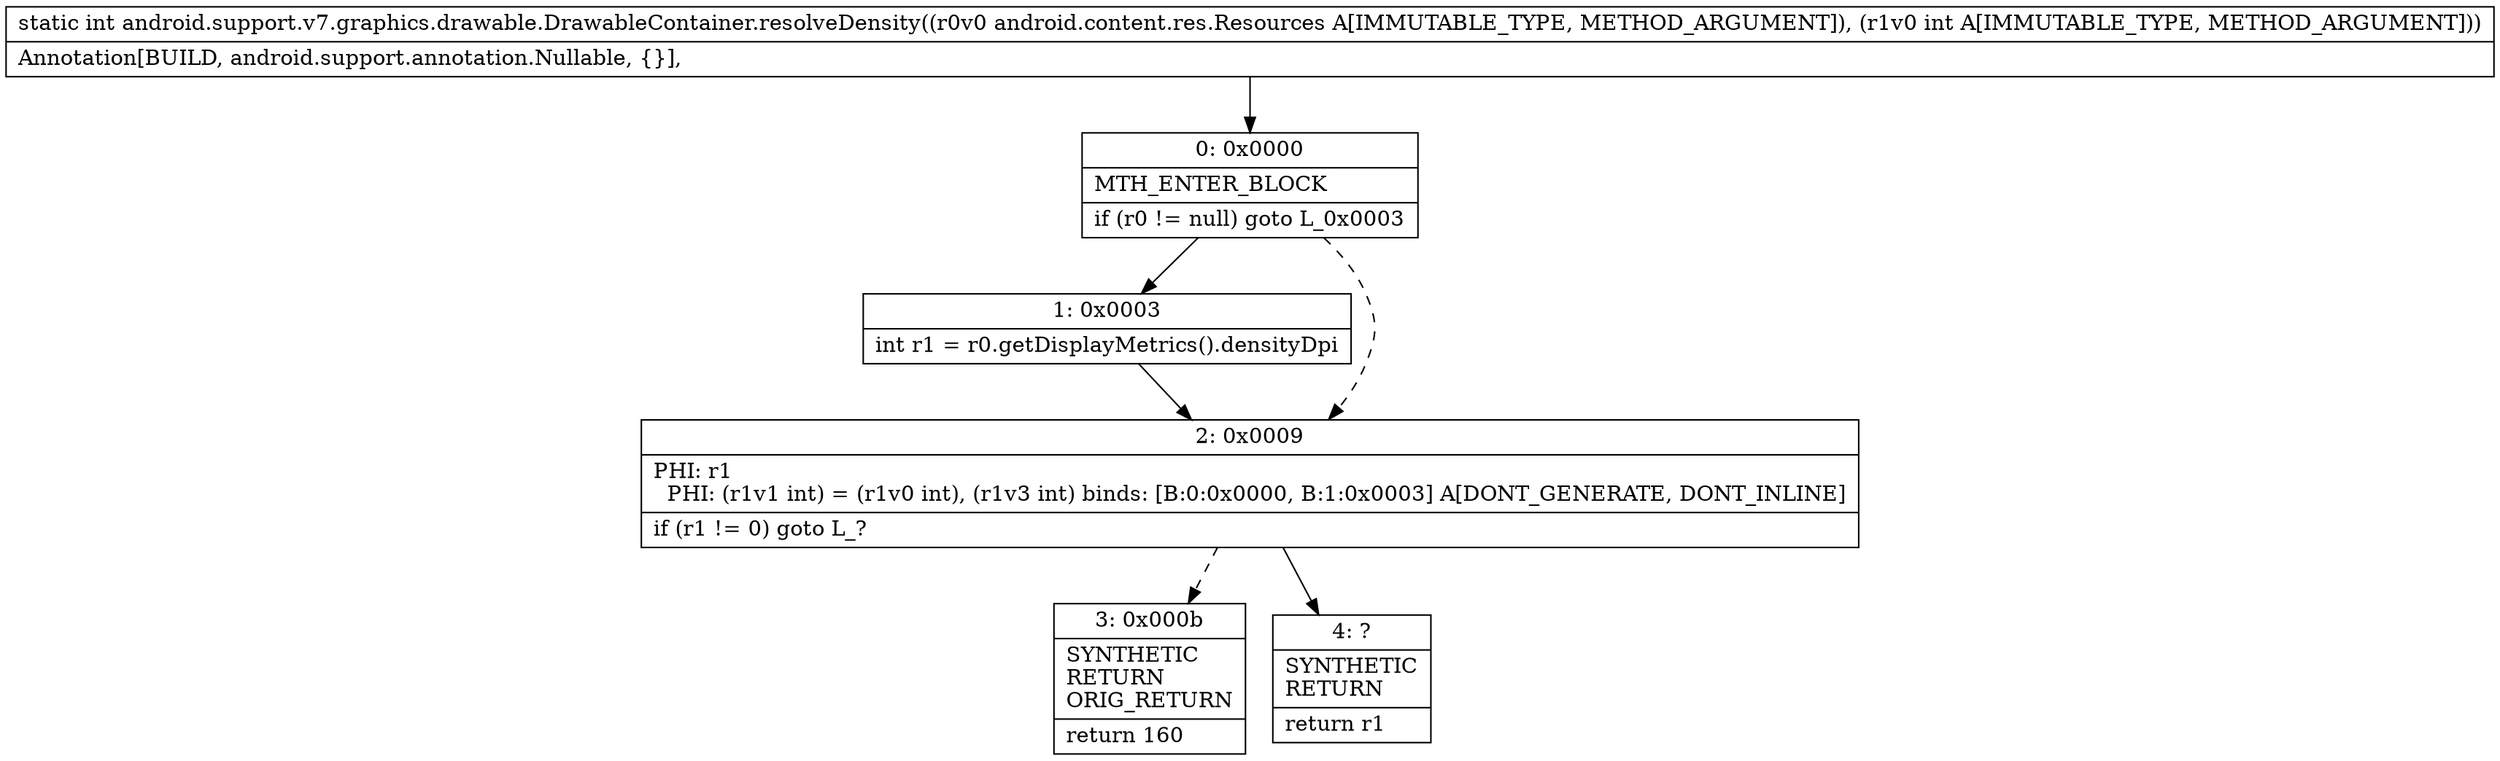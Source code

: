 digraph "CFG forandroid.support.v7.graphics.drawable.DrawableContainer.resolveDensity(Landroid\/content\/res\/Resources;I)I" {
Node_0 [shape=record,label="{0\:\ 0x0000|MTH_ENTER_BLOCK\l|if (r0 != null) goto L_0x0003\l}"];
Node_1 [shape=record,label="{1\:\ 0x0003|int r1 = r0.getDisplayMetrics().densityDpi\l}"];
Node_2 [shape=record,label="{2\:\ 0x0009|PHI: r1 \l  PHI: (r1v1 int) = (r1v0 int), (r1v3 int) binds: [B:0:0x0000, B:1:0x0003] A[DONT_GENERATE, DONT_INLINE]\l|if (r1 != 0) goto L_?\l}"];
Node_3 [shape=record,label="{3\:\ 0x000b|SYNTHETIC\lRETURN\lORIG_RETURN\l|return 160\l}"];
Node_4 [shape=record,label="{4\:\ ?|SYNTHETIC\lRETURN\l|return r1\l}"];
MethodNode[shape=record,label="{static int android.support.v7.graphics.drawable.DrawableContainer.resolveDensity((r0v0 android.content.res.Resources A[IMMUTABLE_TYPE, METHOD_ARGUMENT]), (r1v0 int A[IMMUTABLE_TYPE, METHOD_ARGUMENT]))  | Annotation[BUILD, android.support.annotation.Nullable, \{\}], \l}"];
MethodNode -> Node_0;
Node_0 -> Node_1;
Node_0 -> Node_2[style=dashed];
Node_1 -> Node_2;
Node_2 -> Node_3[style=dashed];
Node_2 -> Node_4;
}

